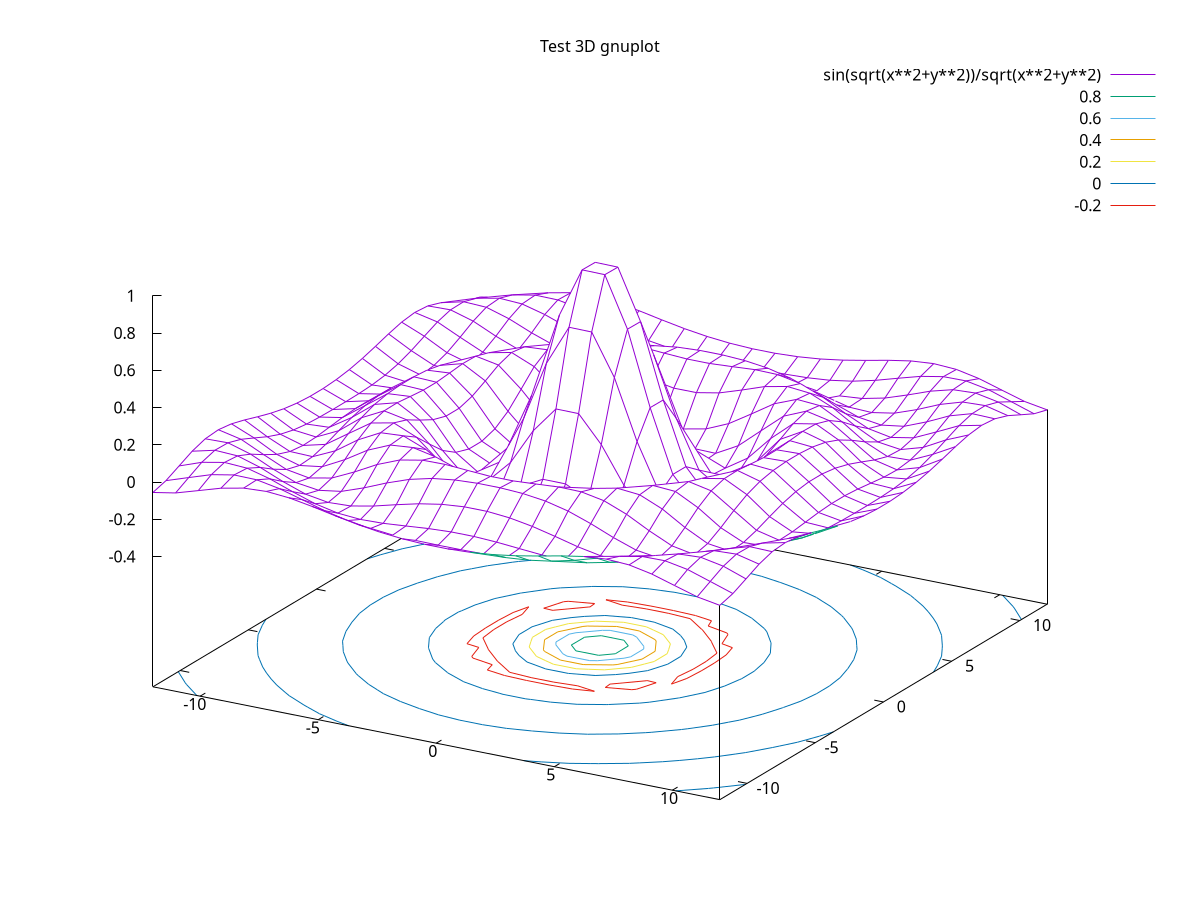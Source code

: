 set samples 25;
set isosamples 26;
set title "Test 3D gnuplot";
set contour base;
set hidden3d offset 1;
splot [-12:12.01] [-12:12.01] sin(sqrt(x**2+y**2))/sqrt(x**2+y**2);
